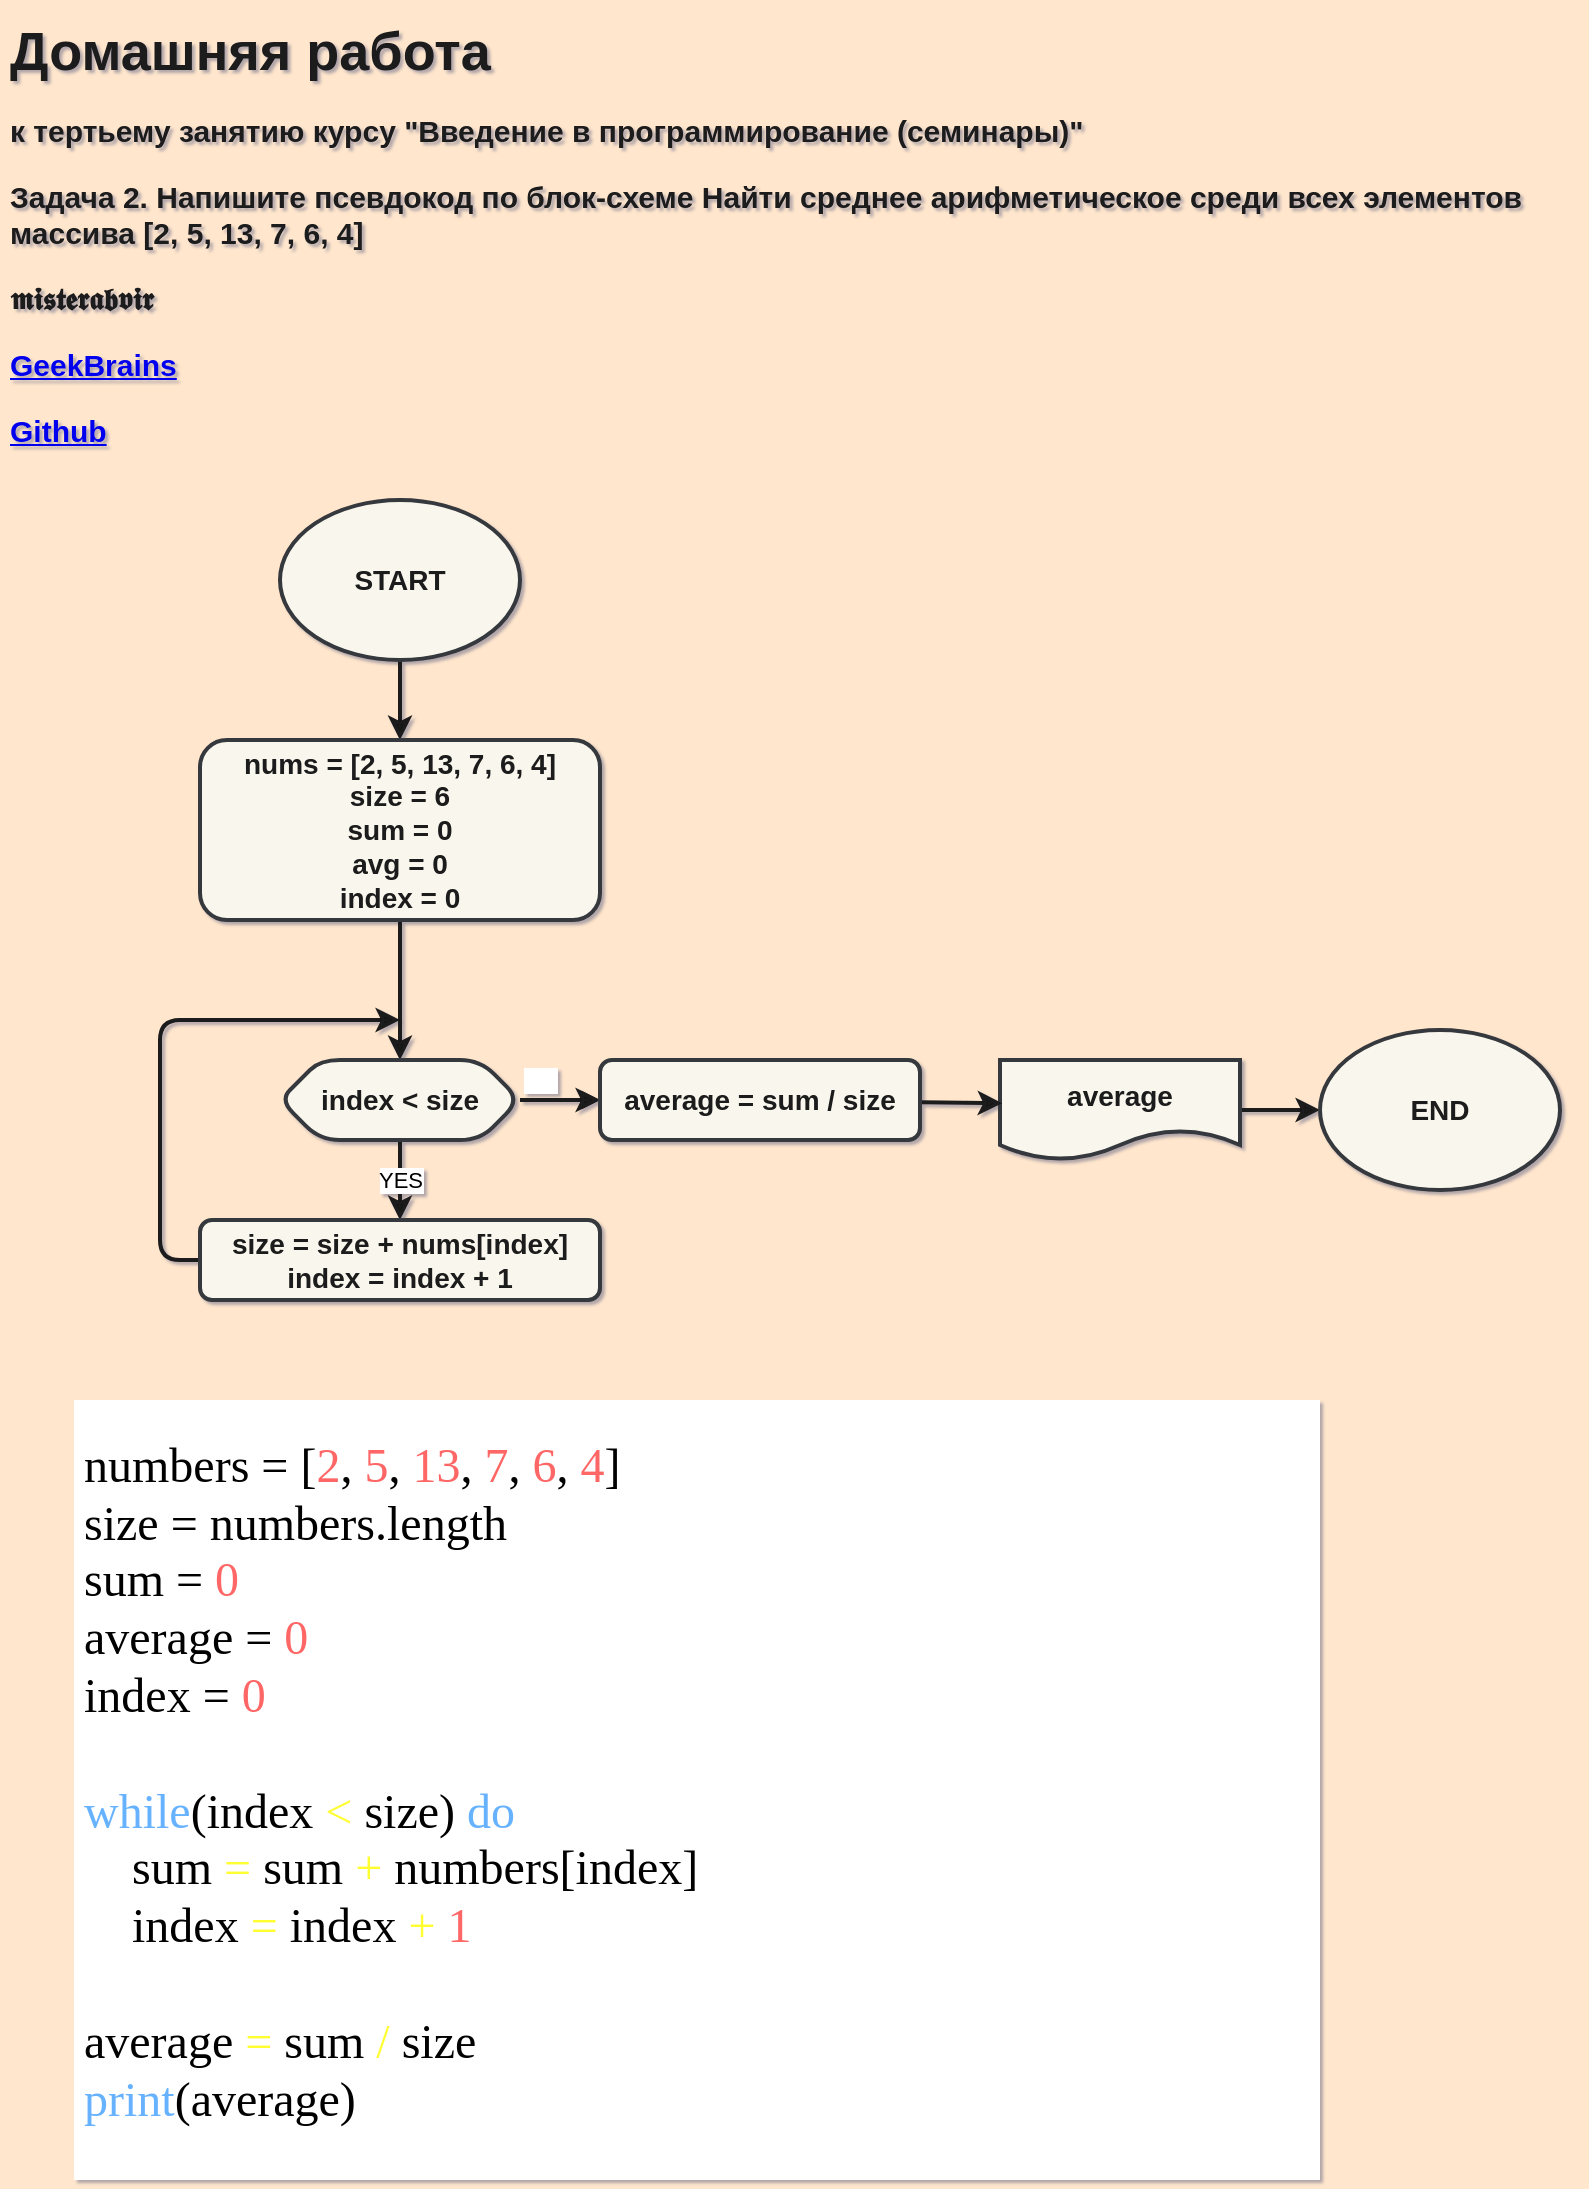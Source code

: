 <mxfile version="20.7.4" type="device"><diagram id="HgxuDFO7ci0bPYLWqyz5" name="Page-1"><mxGraphModel dx="1418" dy="868" grid="1" gridSize="10" guides="1" tooltips="1" connect="1" arrows="1" fold="1" page="1" pageScale="1" pageWidth="827" pageHeight="1169" background="#FFE6CC" math="0" shadow="1"><root><mxCell id="0"/><mxCell id="1" parent="0"/><object label="&lt;h1 style=&quot;font-size: 15px&quot;&gt;&lt;font style=&quot;font-size: 27px&quot;&gt;Домашняя работа&lt;/font&gt;&lt;/h1&gt;&lt;p style=&quot;font-size: 15px&quot;&gt;&lt;font style=&quot;font-size: 15px&quot;&gt;к тертьему занятию курсу &quot;Введение в программирование (семинары)&quot;&lt;/font&gt;&lt;/p&gt;&lt;p style=&quot;font-size: 15px&quot;&gt;Задача 2. Напишите псевдокод по блок-схеме Найти среднее арифметическое среди всех элементов массива [2, 5, 13, 7, 6, 4]&lt;br&gt;&lt;/p&gt;&lt;font style=&quot;font-size: 15px&quot;&gt;𝖒𝖎𝖘𝖙𝖊𝖗𝖆𝖇𝖛𝖎𝖗&lt;br&gt;&lt;/font&gt;&lt;p style=&quot;font-size: 15px&quot;&gt;&lt;a href=&quot;https://gb.ru/users/8831713&quot;&gt;&lt;font style=&quot;font-size: 15px&quot;&gt;GeekBrains&lt;/font&gt;&lt;/a&gt;&lt;/p&gt;&lt;p style=&quot;font-size: 15px&quot;&gt;&lt;a href=&quot;https://github.com/misterabvir/gb_algorithms/&quot;&gt;&lt;font style=&quot;font-size: 15px&quot;&gt;Github&lt;/font&gt;&lt;/a&gt;&lt;/p&gt;" id="23"><mxCell style="text;html=1;strokeColor=none;fillColor=none;spacing=5;spacingTop=-20;whiteSpace=wrap;overflow=hidden;rounded=0;fontSize=14;fontColor=#1A1A1A;fontStyle=1" parent="1" vertex="1"><mxGeometry x="20" y="40" width="790" height="230" as="geometry"/></mxCell></object><mxCell id="CR5Wsd1j0-2uPPrCEZl8-24" value="" style="edgeStyle=orthogonalEdgeStyle;rounded=1;orthogonalLoop=1;jettySize=auto;html=1;labelBackgroundColor=none;strokeColor=#1A1A1A;strokeWidth=2;fontColor=#1A1A1A;" parent="1" source="CR5Wsd1j0-2uPPrCEZl8-25" target="CR5Wsd1j0-2uPPrCEZl8-26" edge="1"><mxGeometry relative="1" as="geometry"/></mxCell><mxCell id="CR5Wsd1j0-2uPPrCEZl8-25" value="average" style="shape=document;whiteSpace=wrap;html=1;boundedLbl=1;fontSize=14;fillColor=#f9f7ed;strokeColor=#36393d;fontColor=#1A1A1A;rounded=1;strokeWidth=2;fontStyle=1;" parent="1" vertex="1"><mxGeometry x="520" y="560" width="120" height="50" as="geometry"/></mxCell><mxCell id="CR5Wsd1j0-2uPPrCEZl8-26" value="END" style="ellipse;whiteSpace=wrap;html=1;rounded=1;fillColor=#f9f7ed;strokeColor=#36393d;strokeWidth=2;fontColor=#1A1A1A;fontStyle=1;fontSize=14;" parent="1" vertex="1"><mxGeometry x="680" y="545" width="120" height="80" as="geometry"/></mxCell><mxCell id="CR5Wsd1j0-2uPPrCEZl8-27" value="" style="edgeStyle=none;curved=1;rounded=1;html=1;fontSize=14;fontColor=#1A1A1A;labelBackgroundColor=none;strokeColor=#1A1A1A;strokeWidth=2;entryX=0.5;entryY=0;entryDx=0;entryDy=0;" parent="1" source="CR5Wsd1j0-2uPPrCEZl8-28" target="CR5Wsd1j0-2uPPrCEZl8-32" edge="1"><mxGeometry relative="1" as="geometry"><mxPoint x="220" y="400" as="targetPoint"/></mxGeometry></mxCell><mxCell id="CR5Wsd1j0-2uPPrCEZl8-28" value="START" style="ellipse;whiteSpace=wrap;html=1;rounded=1;fillColor=#f9f7ed;strokeColor=#36393d;strokeWidth=2;fontColor=#1A1A1A;fontStyle=1;fontSize=14;" parent="1" vertex="1"><mxGeometry x="160" y="280" width="120" height="80" as="geometry"/></mxCell><mxCell id="CR5Wsd1j0-2uPPrCEZl8-31" value="" style="edgeStyle=orthogonalEdgeStyle;rounded=1;orthogonalLoop=1;jettySize=auto;html=1;labelBackgroundColor=none;strokeColor=#1A1A1A;strokeWidth=2;fontColor=#1A1A1A;" parent="1" source="CR5Wsd1j0-2uPPrCEZl8-32" target="CR5Wsd1j0-2uPPrCEZl8-35" edge="1"><mxGeometry relative="1" as="geometry"/></mxCell><mxCell id="CR5Wsd1j0-2uPPrCEZl8-32" value="nums = [2, 5, 13, 7, 6, 4]&lt;br&gt;size = 6&lt;br&gt;sum = 0&lt;br&gt;avg = 0&lt;br&gt;index = 0" style="rounded=1;whiteSpace=wrap;html=1;fontSize=14;fillColor=#f9f7ed;strokeColor=#36393d;fontColor=#1A1A1A;strokeWidth=2;fontStyle=1;" parent="1" vertex="1"><mxGeometry x="120" y="400" width="200" height="90" as="geometry"/></mxCell><mxCell id="CR5Wsd1j0-2uPPrCEZl8-41" value="YES" style="edgeStyle=orthogonalEdgeStyle;rounded=0;orthogonalLoop=1;jettySize=auto;html=1;exitX=0.5;exitY=1;exitDx=0;exitDy=0;strokeColor=#1A1A1A;strokeWidth=2;" parent="1" source="CR5Wsd1j0-2uPPrCEZl8-35" target="CR5Wsd1j0-2uPPrCEZl8-39" edge="1"><mxGeometry relative="1" as="geometry"/></mxCell><mxCell id="26" value="" style="edgeStyle=none;html=1;fontColor=#1A1A1A;" parent="1" source="CR5Wsd1j0-2uPPrCEZl8-35" target="25" edge="1"><mxGeometry relative="1" as="geometry"/></mxCell><mxCell id="27" value="NO" style="edgeStyle=none;html=1;entryX=0;entryY=0.5;entryDx=0;entryDy=0;fontColor=#FFFFFF;strokeWidth=2;strokeColor=#1A1A1A;" parent="1" source="CR5Wsd1j0-2uPPrCEZl8-35" target="25" edge="1"><mxGeometry x="-0.5" y="10" relative="1" as="geometry"><mxPoint as="offset"/></mxGeometry></mxCell><mxCell id="CR5Wsd1j0-2uPPrCEZl8-35" value="index &amp;lt; size" style="shape=hexagon;perimeter=hexagonPerimeter2;whiteSpace=wrap;html=1;fixedSize=1;fontSize=14;fillColor=#f9f7ed;strokeColor=#36393d;fontColor=#1A1A1A;rounded=1;strokeWidth=2;fontStyle=1;" parent="1" vertex="1"><mxGeometry x="160" y="560" width="120" height="40" as="geometry"/></mxCell><mxCell id="CR5Wsd1j0-2uPPrCEZl8-38" style="edgeStyle=orthogonalEdgeStyle;rounded=1;orthogonalLoop=1;jettySize=auto;html=1;exitX=0;exitY=0.5;exitDx=0;exitDy=0;labelBackgroundColor=none;strokeColor=#1A1A1A;strokeWidth=2;fontColor=#1A1A1A;" parent="1" source="CR5Wsd1j0-2uPPrCEZl8-39" edge="1"><mxGeometry relative="1" as="geometry"><mxPoint x="220" y="540" as="targetPoint"/><Array as="points"><mxPoint x="100" y="660"/><mxPoint x="100" y="540"/></Array></mxGeometry></mxCell><mxCell id="CR5Wsd1j0-2uPPrCEZl8-39" value="size = size + nums[index]&lt;br&gt;index = index + 1" style="rounded=1;whiteSpace=wrap;html=1;fontSize=14;fillColor=#f9f7ed;strokeColor=#36393d;fontColor=#1A1A1A;strokeWidth=2;fontStyle=1;" parent="1" vertex="1"><mxGeometry x="120" y="640" width="200" height="40" as="geometry"/></mxCell><mxCell id="28" style="edgeStyle=none;html=1;entryX=0.009;entryY=0.433;entryDx=0;entryDy=0;fontColor=#1A1A1A;strokeColor=#1A1A1A;strokeWidth=2;entryPerimeter=0;" parent="1" source="25" target="CR5Wsd1j0-2uPPrCEZl8-25" edge="1"><mxGeometry relative="1" as="geometry"/></mxCell><mxCell id="25" value="average = sum / size" style="rounded=1;whiteSpace=wrap;html=1;fontSize=14;fillColor=#f9f7ed;strokeColor=#36393d;fontColor=#1A1A1A;strokeWidth=2;fontStyle=1;" parent="1" vertex="1"><mxGeometry x="320" y="560" width="160" height="40" as="geometry"/></mxCell><mxCell id="29" value="&lt;font face=&quot;Consolas&quot; style=&quot;font-size: 24px&quot;&gt;&lt;br style=&quot;font-size: 24px&quot;&gt;numbers = [&lt;font color=&quot;#ff6666&quot;&gt;2&lt;/font&gt;, &lt;font color=&quot;#ff6666&quot;&gt;5&lt;/font&gt;, &lt;font color=&quot;#ff6666&quot;&gt;13&lt;/font&gt;, &lt;font color=&quot;#ff6666&quot;&gt;7&lt;/font&gt;, &lt;font color=&quot;#ff6666&quot;&gt;6&lt;/font&gt;, &lt;font color=&quot;#ff6666&quot;&gt;4&lt;/font&gt;] &lt;br style=&quot;font-size: 24px&quot;&gt;size = numbers.length&lt;br style=&quot;font-size: 24px&quot;&gt;sum = &lt;font color=&quot;#ff6666&quot;&gt;0&lt;/font&gt;&lt;br style=&quot;font-size: 24px&quot;&gt;average = &lt;font color=&quot;#ff6666&quot;&gt;0&lt;/font&gt;&lt;br style=&quot;font-size: 24px&quot;&gt;index = &lt;font color=&quot;#ff6666&quot;&gt;0&lt;/font&gt;&lt;br style=&quot;font-size: 24px&quot;&gt;&lt;br style=&quot;font-size: 24px&quot;&gt;&lt;font color=&quot;#66b2ff&quot;&gt;while&lt;/font&gt;(index &lt;font color=&quot;#ffff33&quot;&gt;&amp;lt;&lt;/font&gt; size) &lt;font color=&quot;#66b2ff&quot;&gt;do&lt;/font&gt;&lt;br style=&quot;font-size: 24px&quot;&gt;&amp;nbsp; &amp;nbsp; sum &lt;font color=&quot;#ffff33&quot;&gt;=&lt;/font&gt; sum &lt;font color=&quot;#ffff33&quot;&gt;+&lt;/font&gt; numbers[index]&lt;br style=&quot;font-size: 24px&quot;&gt;&amp;nbsp; &amp;nbsp; index &lt;font color=&quot;#ffff33&quot;&gt;=&lt;/font&gt; index &lt;font color=&quot;#ffff33&quot;&gt;+&lt;/font&gt; &lt;font color=&quot;#ff6666&quot;&gt;1&lt;/font&gt;&lt;br style=&quot;font-size: 24px&quot;&gt;&lt;br style=&quot;font-size: 24px&quot;&gt;average &lt;font color=&quot;#ffff33&quot;&gt;=&lt;/font&gt; sum &lt;font color=&quot;#ffff33&quot;&gt;/&lt;/font&gt; size&lt;br style=&quot;font-size: 24px&quot;&gt;&lt;font color=&quot;#66b2ff&quot;&gt;print&lt;/font&gt;(average)&lt;/font&gt;" style="text;html=1;spacing=5;spacingTop=-20;whiteSpace=wrap;overflow=hidden;rounded=0;fillColor=default;fontStyle=0;fontSize=24;" parent="1" vertex="1"><mxGeometry x="57" y="730" width="623" height="390" as="geometry"/></mxCell></root></mxGraphModel></diagram></mxfile>